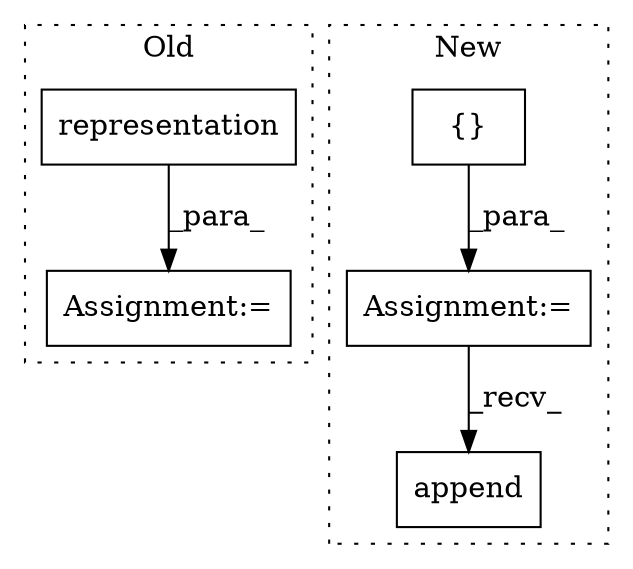 digraph G {
subgraph cluster0 {
1 [label="representation" a="32" s="365" l="16" shape="box"];
5 [label="Assignment:=" a="7" s="648" l="32" shape="box"];
label = "Old";
style="dotted";
}
subgraph cluster1 {
2 [label="append" a="32" s="761,771" l="7,1" shape="box"];
3 [label="{}" a="4" s="550" l="2" shape="box"];
4 [label="Assignment:=" a="7" s="540" l="1" shape="box"];
label = "New";
style="dotted";
}
1 -> 5 [label="_para_"];
3 -> 4 [label="_para_"];
4 -> 2 [label="_recv_"];
}